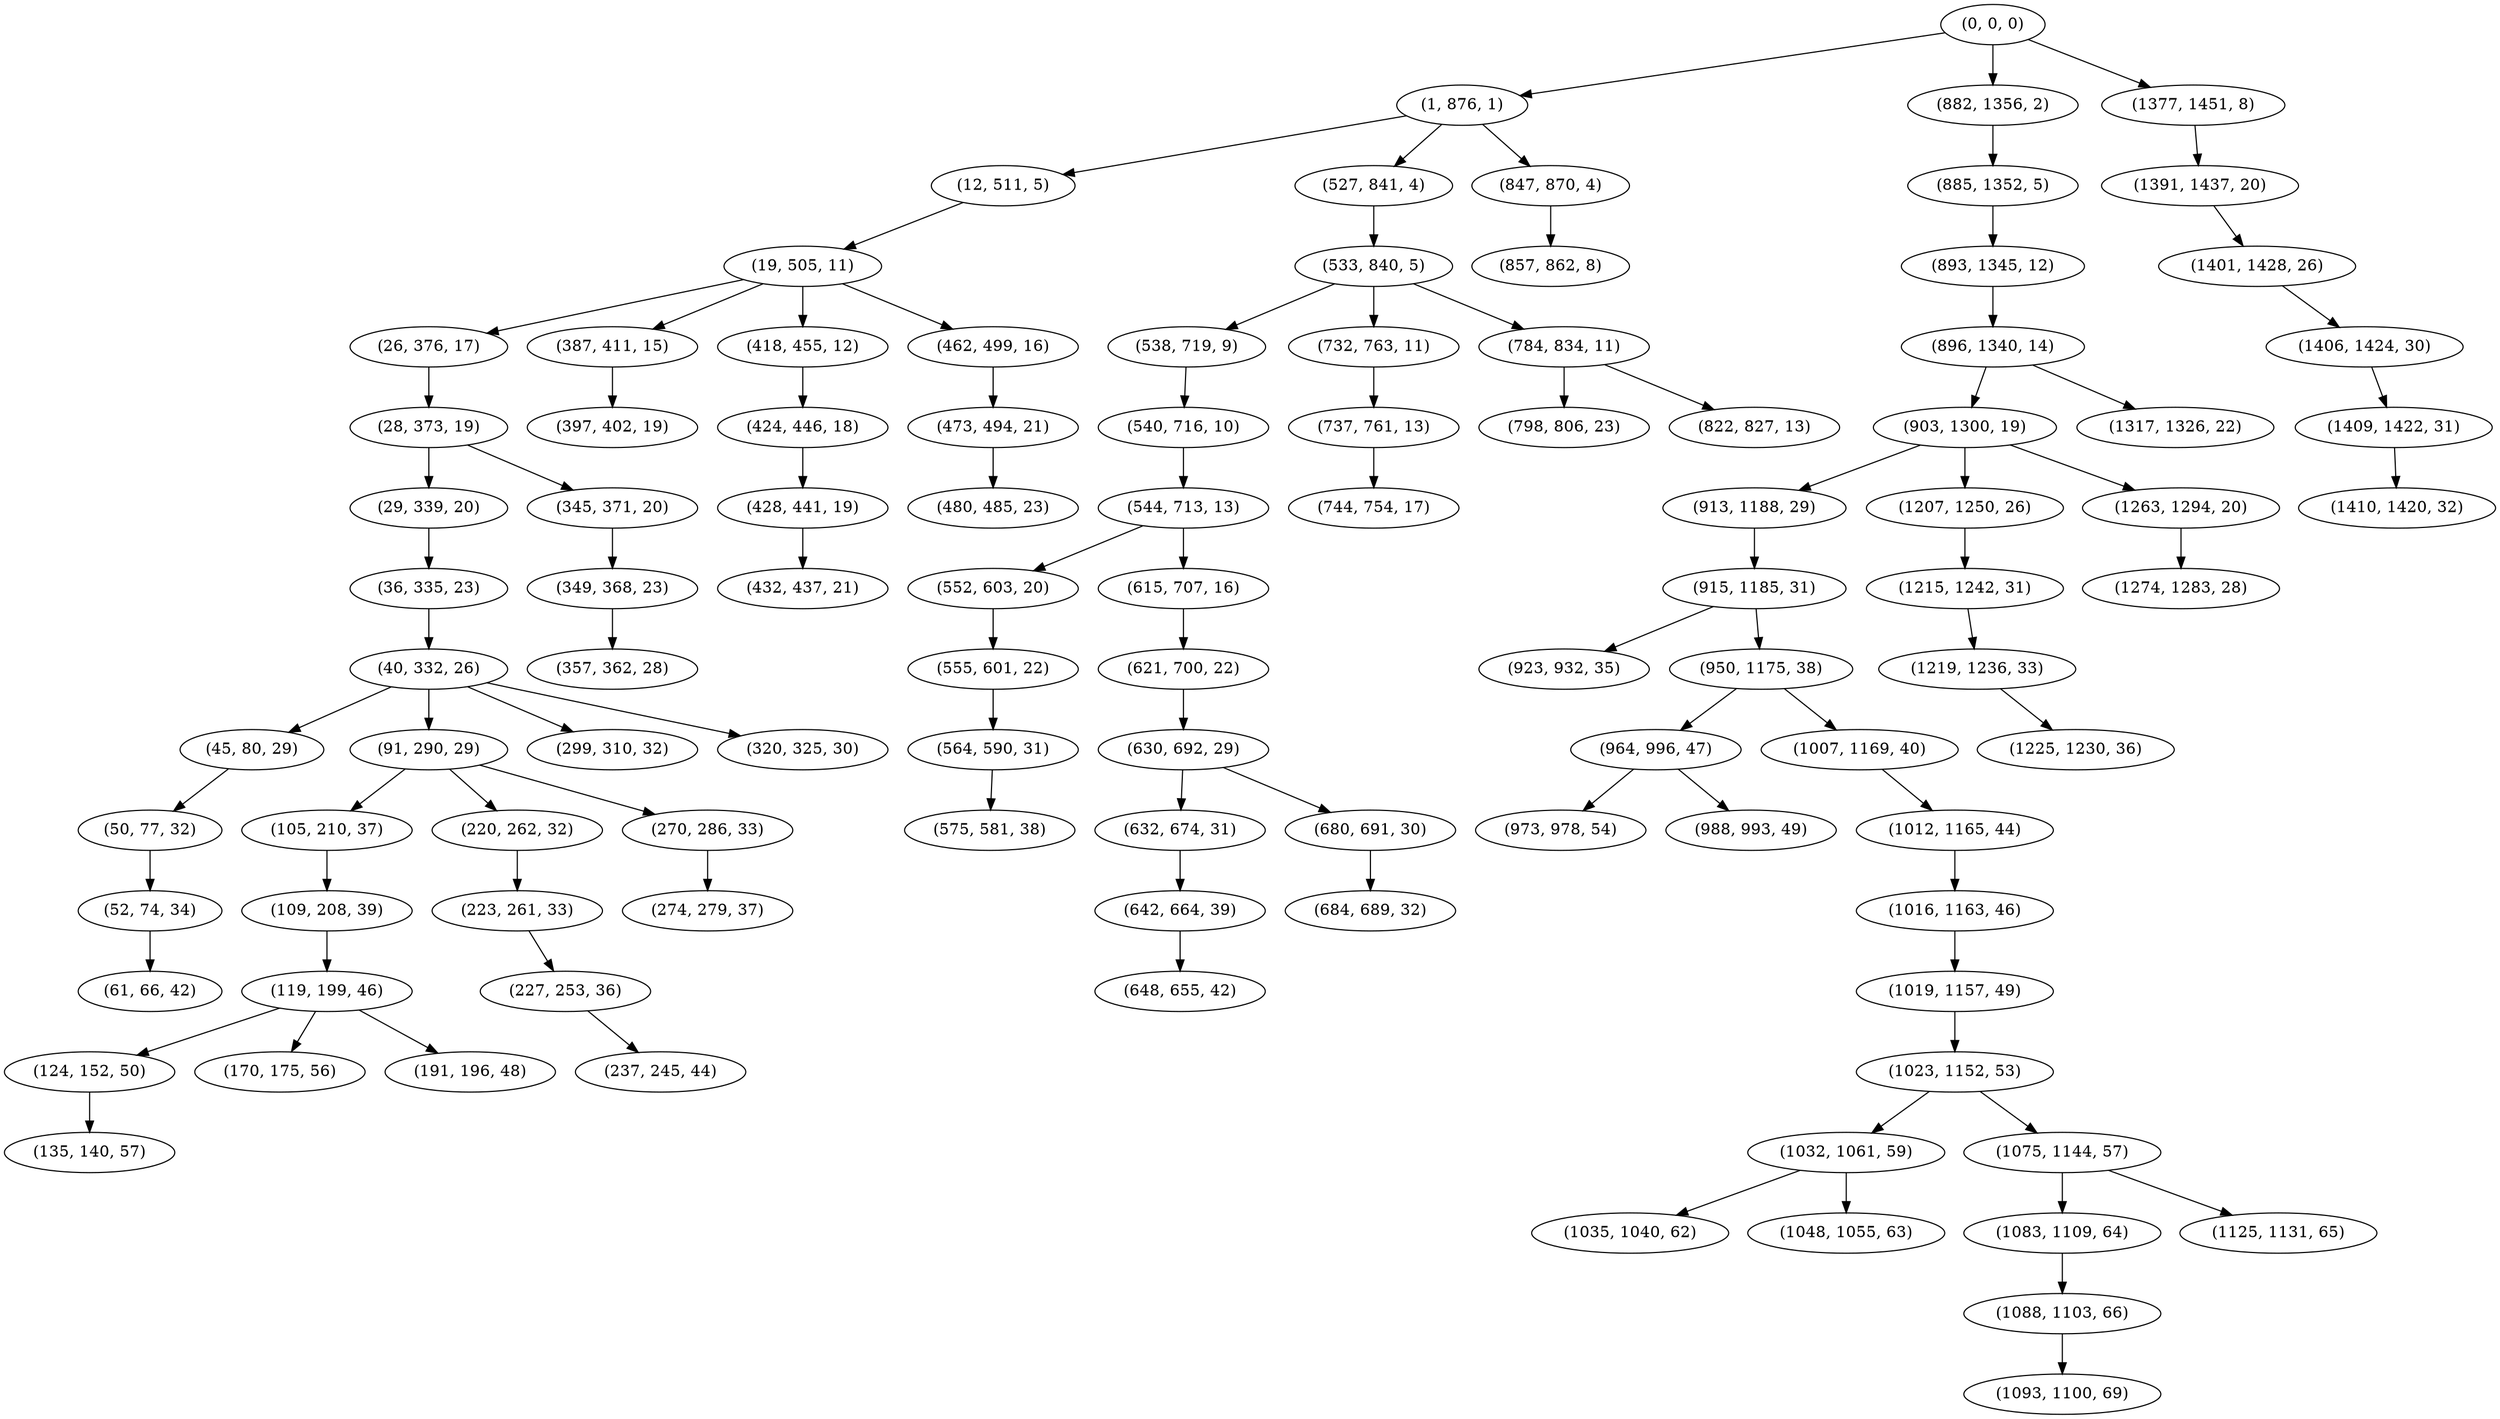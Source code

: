 digraph tree {
    "(0, 0, 0)";
    "(1, 876, 1)";
    "(12, 511, 5)";
    "(19, 505, 11)";
    "(26, 376, 17)";
    "(28, 373, 19)";
    "(29, 339, 20)";
    "(36, 335, 23)";
    "(40, 332, 26)";
    "(45, 80, 29)";
    "(50, 77, 32)";
    "(52, 74, 34)";
    "(61, 66, 42)";
    "(91, 290, 29)";
    "(105, 210, 37)";
    "(109, 208, 39)";
    "(119, 199, 46)";
    "(124, 152, 50)";
    "(135, 140, 57)";
    "(170, 175, 56)";
    "(191, 196, 48)";
    "(220, 262, 32)";
    "(223, 261, 33)";
    "(227, 253, 36)";
    "(237, 245, 44)";
    "(270, 286, 33)";
    "(274, 279, 37)";
    "(299, 310, 32)";
    "(320, 325, 30)";
    "(345, 371, 20)";
    "(349, 368, 23)";
    "(357, 362, 28)";
    "(387, 411, 15)";
    "(397, 402, 19)";
    "(418, 455, 12)";
    "(424, 446, 18)";
    "(428, 441, 19)";
    "(432, 437, 21)";
    "(462, 499, 16)";
    "(473, 494, 21)";
    "(480, 485, 23)";
    "(527, 841, 4)";
    "(533, 840, 5)";
    "(538, 719, 9)";
    "(540, 716, 10)";
    "(544, 713, 13)";
    "(552, 603, 20)";
    "(555, 601, 22)";
    "(564, 590, 31)";
    "(575, 581, 38)";
    "(615, 707, 16)";
    "(621, 700, 22)";
    "(630, 692, 29)";
    "(632, 674, 31)";
    "(642, 664, 39)";
    "(648, 655, 42)";
    "(680, 691, 30)";
    "(684, 689, 32)";
    "(732, 763, 11)";
    "(737, 761, 13)";
    "(744, 754, 17)";
    "(784, 834, 11)";
    "(798, 806, 23)";
    "(822, 827, 13)";
    "(847, 870, 4)";
    "(857, 862, 8)";
    "(882, 1356, 2)";
    "(885, 1352, 5)";
    "(893, 1345, 12)";
    "(896, 1340, 14)";
    "(903, 1300, 19)";
    "(913, 1188, 29)";
    "(915, 1185, 31)";
    "(923, 932, 35)";
    "(950, 1175, 38)";
    "(964, 996, 47)";
    "(973, 978, 54)";
    "(988, 993, 49)";
    "(1007, 1169, 40)";
    "(1012, 1165, 44)";
    "(1016, 1163, 46)";
    "(1019, 1157, 49)";
    "(1023, 1152, 53)";
    "(1032, 1061, 59)";
    "(1035, 1040, 62)";
    "(1048, 1055, 63)";
    "(1075, 1144, 57)";
    "(1083, 1109, 64)";
    "(1088, 1103, 66)";
    "(1093, 1100, 69)";
    "(1125, 1131, 65)";
    "(1207, 1250, 26)";
    "(1215, 1242, 31)";
    "(1219, 1236, 33)";
    "(1225, 1230, 36)";
    "(1263, 1294, 20)";
    "(1274, 1283, 28)";
    "(1317, 1326, 22)";
    "(1377, 1451, 8)";
    "(1391, 1437, 20)";
    "(1401, 1428, 26)";
    "(1406, 1424, 30)";
    "(1409, 1422, 31)";
    "(1410, 1420, 32)";
    "(0, 0, 0)" -> "(1, 876, 1)";
    "(0, 0, 0)" -> "(882, 1356, 2)";
    "(0, 0, 0)" -> "(1377, 1451, 8)";
    "(1, 876, 1)" -> "(12, 511, 5)";
    "(1, 876, 1)" -> "(527, 841, 4)";
    "(1, 876, 1)" -> "(847, 870, 4)";
    "(12, 511, 5)" -> "(19, 505, 11)";
    "(19, 505, 11)" -> "(26, 376, 17)";
    "(19, 505, 11)" -> "(387, 411, 15)";
    "(19, 505, 11)" -> "(418, 455, 12)";
    "(19, 505, 11)" -> "(462, 499, 16)";
    "(26, 376, 17)" -> "(28, 373, 19)";
    "(28, 373, 19)" -> "(29, 339, 20)";
    "(28, 373, 19)" -> "(345, 371, 20)";
    "(29, 339, 20)" -> "(36, 335, 23)";
    "(36, 335, 23)" -> "(40, 332, 26)";
    "(40, 332, 26)" -> "(45, 80, 29)";
    "(40, 332, 26)" -> "(91, 290, 29)";
    "(40, 332, 26)" -> "(299, 310, 32)";
    "(40, 332, 26)" -> "(320, 325, 30)";
    "(45, 80, 29)" -> "(50, 77, 32)";
    "(50, 77, 32)" -> "(52, 74, 34)";
    "(52, 74, 34)" -> "(61, 66, 42)";
    "(91, 290, 29)" -> "(105, 210, 37)";
    "(91, 290, 29)" -> "(220, 262, 32)";
    "(91, 290, 29)" -> "(270, 286, 33)";
    "(105, 210, 37)" -> "(109, 208, 39)";
    "(109, 208, 39)" -> "(119, 199, 46)";
    "(119, 199, 46)" -> "(124, 152, 50)";
    "(119, 199, 46)" -> "(170, 175, 56)";
    "(119, 199, 46)" -> "(191, 196, 48)";
    "(124, 152, 50)" -> "(135, 140, 57)";
    "(220, 262, 32)" -> "(223, 261, 33)";
    "(223, 261, 33)" -> "(227, 253, 36)";
    "(227, 253, 36)" -> "(237, 245, 44)";
    "(270, 286, 33)" -> "(274, 279, 37)";
    "(345, 371, 20)" -> "(349, 368, 23)";
    "(349, 368, 23)" -> "(357, 362, 28)";
    "(387, 411, 15)" -> "(397, 402, 19)";
    "(418, 455, 12)" -> "(424, 446, 18)";
    "(424, 446, 18)" -> "(428, 441, 19)";
    "(428, 441, 19)" -> "(432, 437, 21)";
    "(462, 499, 16)" -> "(473, 494, 21)";
    "(473, 494, 21)" -> "(480, 485, 23)";
    "(527, 841, 4)" -> "(533, 840, 5)";
    "(533, 840, 5)" -> "(538, 719, 9)";
    "(533, 840, 5)" -> "(732, 763, 11)";
    "(533, 840, 5)" -> "(784, 834, 11)";
    "(538, 719, 9)" -> "(540, 716, 10)";
    "(540, 716, 10)" -> "(544, 713, 13)";
    "(544, 713, 13)" -> "(552, 603, 20)";
    "(544, 713, 13)" -> "(615, 707, 16)";
    "(552, 603, 20)" -> "(555, 601, 22)";
    "(555, 601, 22)" -> "(564, 590, 31)";
    "(564, 590, 31)" -> "(575, 581, 38)";
    "(615, 707, 16)" -> "(621, 700, 22)";
    "(621, 700, 22)" -> "(630, 692, 29)";
    "(630, 692, 29)" -> "(632, 674, 31)";
    "(630, 692, 29)" -> "(680, 691, 30)";
    "(632, 674, 31)" -> "(642, 664, 39)";
    "(642, 664, 39)" -> "(648, 655, 42)";
    "(680, 691, 30)" -> "(684, 689, 32)";
    "(732, 763, 11)" -> "(737, 761, 13)";
    "(737, 761, 13)" -> "(744, 754, 17)";
    "(784, 834, 11)" -> "(798, 806, 23)";
    "(784, 834, 11)" -> "(822, 827, 13)";
    "(847, 870, 4)" -> "(857, 862, 8)";
    "(882, 1356, 2)" -> "(885, 1352, 5)";
    "(885, 1352, 5)" -> "(893, 1345, 12)";
    "(893, 1345, 12)" -> "(896, 1340, 14)";
    "(896, 1340, 14)" -> "(903, 1300, 19)";
    "(896, 1340, 14)" -> "(1317, 1326, 22)";
    "(903, 1300, 19)" -> "(913, 1188, 29)";
    "(903, 1300, 19)" -> "(1207, 1250, 26)";
    "(903, 1300, 19)" -> "(1263, 1294, 20)";
    "(913, 1188, 29)" -> "(915, 1185, 31)";
    "(915, 1185, 31)" -> "(923, 932, 35)";
    "(915, 1185, 31)" -> "(950, 1175, 38)";
    "(950, 1175, 38)" -> "(964, 996, 47)";
    "(950, 1175, 38)" -> "(1007, 1169, 40)";
    "(964, 996, 47)" -> "(973, 978, 54)";
    "(964, 996, 47)" -> "(988, 993, 49)";
    "(1007, 1169, 40)" -> "(1012, 1165, 44)";
    "(1012, 1165, 44)" -> "(1016, 1163, 46)";
    "(1016, 1163, 46)" -> "(1019, 1157, 49)";
    "(1019, 1157, 49)" -> "(1023, 1152, 53)";
    "(1023, 1152, 53)" -> "(1032, 1061, 59)";
    "(1023, 1152, 53)" -> "(1075, 1144, 57)";
    "(1032, 1061, 59)" -> "(1035, 1040, 62)";
    "(1032, 1061, 59)" -> "(1048, 1055, 63)";
    "(1075, 1144, 57)" -> "(1083, 1109, 64)";
    "(1075, 1144, 57)" -> "(1125, 1131, 65)";
    "(1083, 1109, 64)" -> "(1088, 1103, 66)";
    "(1088, 1103, 66)" -> "(1093, 1100, 69)";
    "(1207, 1250, 26)" -> "(1215, 1242, 31)";
    "(1215, 1242, 31)" -> "(1219, 1236, 33)";
    "(1219, 1236, 33)" -> "(1225, 1230, 36)";
    "(1263, 1294, 20)" -> "(1274, 1283, 28)";
    "(1377, 1451, 8)" -> "(1391, 1437, 20)";
    "(1391, 1437, 20)" -> "(1401, 1428, 26)";
    "(1401, 1428, 26)" -> "(1406, 1424, 30)";
    "(1406, 1424, 30)" -> "(1409, 1422, 31)";
    "(1409, 1422, 31)" -> "(1410, 1420, 32)";
}
